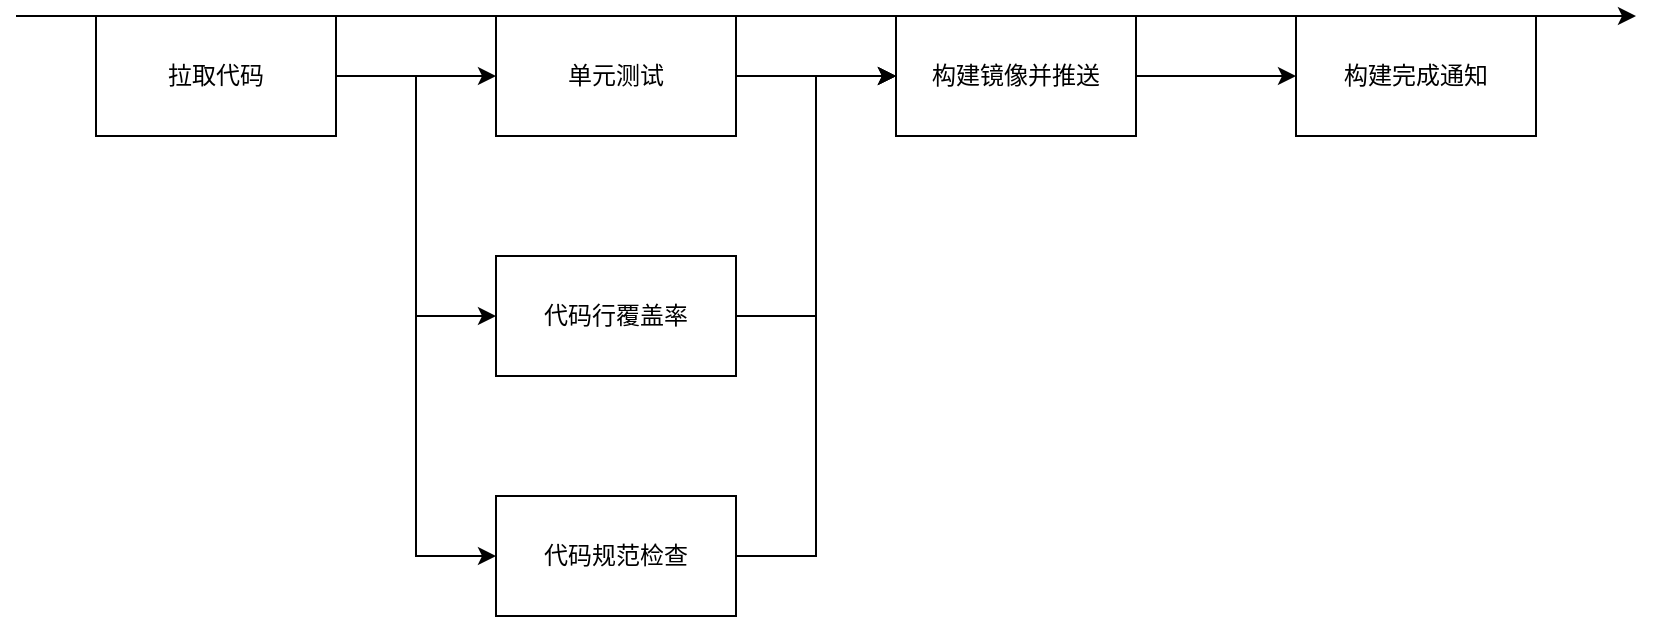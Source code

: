 <mxfile version="20.8.13" type="github">
  <diagram name="第 1 页" id="wbK5zV-BcA1CDSby3hii">
    <mxGraphModel dx="1381" dy="766" grid="1" gridSize="10" guides="1" tooltips="1" connect="1" arrows="1" fold="1" page="1" pageScale="1" pageWidth="827" pageHeight="1169" math="0" shadow="0">
      <root>
        <mxCell id="0" />
        <mxCell id="1" parent="0" />
        <mxCell id="2PHm0Vm7zsU4-Fvx2To--1" value="" style="endArrow=classic;html=1;rounded=0;" edge="1" parent="1">
          <mxGeometry width="50" height="50" relative="1" as="geometry">
            <mxPoint x="40" y="120" as="sourcePoint" />
            <mxPoint x="850" y="120" as="targetPoint" />
          </mxGeometry>
        </mxCell>
        <mxCell id="2PHm0Vm7zsU4-Fvx2To--6" value="" style="edgeStyle=orthogonalEdgeStyle;rounded=0;orthogonalLoop=1;jettySize=auto;html=1;" edge="1" parent="1" source="2PHm0Vm7zsU4-Fvx2To--2" target="2PHm0Vm7zsU4-Fvx2To--3">
          <mxGeometry relative="1" as="geometry" />
        </mxCell>
        <mxCell id="2PHm0Vm7zsU4-Fvx2To--7" style="edgeStyle=orthogonalEdgeStyle;rounded=0;orthogonalLoop=1;jettySize=auto;html=1;entryX=0;entryY=0.5;entryDx=0;entryDy=0;" edge="1" parent="1" source="2PHm0Vm7zsU4-Fvx2To--2" target="2PHm0Vm7zsU4-Fvx2To--4">
          <mxGeometry relative="1" as="geometry" />
        </mxCell>
        <mxCell id="2PHm0Vm7zsU4-Fvx2To--8" style="edgeStyle=orthogonalEdgeStyle;rounded=0;orthogonalLoop=1;jettySize=auto;html=1;exitX=1;exitY=0.5;exitDx=0;exitDy=0;entryX=0;entryY=0.5;entryDx=0;entryDy=0;" edge="1" parent="1" source="2PHm0Vm7zsU4-Fvx2To--2" target="2PHm0Vm7zsU4-Fvx2To--5">
          <mxGeometry relative="1" as="geometry" />
        </mxCell>
        <mxCell id="2PHm0Vm7zsU4-Fvx2To--2" value="拉取代码" style="rounded=0;whiteSpace=wrap;html=1;" vertex="1" parent="1">
          <mxGeometry x="80" y="120" width="120" height="60" as="geometry" />
        </mxCell>
        <mxCell id="2PHm0Vm7zsU4-Fvx2To--10" value="" style="edgeStyle=orthogonalEdgeStyle;rounded=0;orthogonalLoop=1;jettySize=auto;html=1;" edge="1" parent="1" source="2PHm0Vm7zsU4-Fvx2To--3" target="2PHm0Vm7zsU4-Fvx2To--9">
          <mxGeometry relative="1" as="geometry" />
        </mxCell>
        <mxCell id="2PHm0Vm7zsU4-Fvx2To--3" value="单元测试" style="rounded=0;whiteSpace=wrap;html=1;" vertex="1" parent="1">
          <mxGeometry x="280" y="120" width="120" height="60" as="geometry" />
        </mxCell>
        <mxCell id="2PHm0Vm7zsU4-Fvx2To--13" style="edgeStyle=orthogonalEdgeStyle;rounded=0;orthogonalLoop=1;jettySize=auto;html=1;entryX=0;entryY=0.5;entryDx=0;entryDy=0;" edge="1" parent="1" source="2PHm0Vm7zsU4-Fvx2To--4" target="2PHm0Vm7zsU4-Fvx2To--9">
          <mxGeometry relative="1" as="geometry" />
        </mxCell>
        <mxCell id="2PHm0Vm7zsU4-Fvx2To--4" value="代码行覆盖率" style="rounded=0;whiteSpace=wrap;html=1;" vertex="1" parent="1">
          <mxGeometry x="280" y="240" width="120" height="60" as="geometry" />
        </mxCell>
        <mxCell id="2PHm0Vm7zsU4-Fvx2To--14" style="edgeStyle=orthogonalEdgeStyle;rounded=0;orthogonalLoop=1;jettySize=auto;html=1;entryX=0;entryY=0.5;entryDx=0;entryDy=0;" edge="1" parent="1" source="2PHm0Vm7zsU4-Fvx2To--5" target="2PHm0Vm7zsU4-Fvx2To--9">
          <mxGeometry relative="1" as="geometry" />
        </mxCell>
        <mxCell id="2PHm0Vm7zsU4-Fvx2To--5" value="代码规范检查" style="rounded=0;whiteSpace=wrap;html=1;" vertex="1" parent="1">
          <mxGeometry x="280" y="360" width="120" height="60" as="geometry" />
        </mxCell>
        <mxCell id="2PHm0Vm7zsU4-Fvx2To--12" value="" style="edgeStyle=orthogonalEdgeStyle;rounded=0;orthogonalLoop=1;jettySize=auto;html=1;" edge="1" parent="1" source="2PHm0Vm7zsU4-Fvx2To--9" target="2PHm0Vm7zsU4-Fvx2To--11">
          <mxGeometry relative="1" as="geometry" />
        </mxCell>
        <mxCell id="2PHm0Vm7zsU4-Fvx2To--9" value="构建镜像并推送" style="rounded=0;whiteSpace=wrap;html=1;" vertex="1" parent="1">
          <mxGeometry x="480" y="120" width="120" height="60" as="geometry" />
        </mxCell>
        <mxCell id="2PHm0Vm7zsU4-Fvx2To--11" value="构建完成通知" style="rounded=0;whiteSpace=wrap;html=1;" vertex="1" parent="1">
          <mxGeometry x="680" y="120" width="120" height="60" as="geometry" />
        </mxCell>
      </root>
    </mxGraphModel>
  </diagram>
</mxfile>
